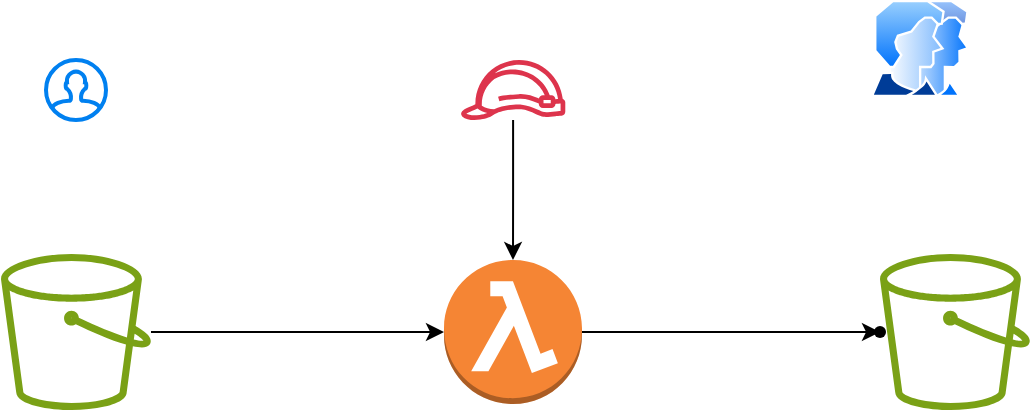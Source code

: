 <mxfile version="24.7.7">
  <diagram name="Page-1" id="Du8tpEmAWLCtTC_bsZYu">
    <mxGraphModel dx="819" dy="470" grid="1" gridSize="10" guides="1" tooltips="1" connect="1" arrows="1" fold="1" page="1" pageScale="1" pageWidth="1100" pageHeight="850" math="0" shadow="0">
      <root>
        <mxCell id="0" />
        <mxCell id="1" parent="0" />
        <mxCell id="xBA850rNsammbT_9LoxJ-6" value="" style="edgeStyle=orthogonalEdgeStyle;rounded=0;orthogonalLoop=1;jettySize=auto;html=1;" edge="1" parent="1" source="xBA850rNsammbT_9LoxJ-1" target="xBA850rNsammbT_9LoxJ-4">
          <mxGeometry relative="1" as="geometry" />
        </mxCell>
        <mxCell id="xBA850rNsammbT_9LoxJ-1" value="" style="sketch=0;outlineConnect=0;fontColor=#232F3E;gradientColor=none;fillColor=#DD344C;strokeColor=none;dashed=0;verticalLabelPosition=bottom;verticalAlign=top;align=center;html=1;fontSize=12;fontStyle=0;aspect=fixed;pointerEvents=1;shape=mxgraph.aws4.role;" vertex="1" parent="1">
          <mxGeometry x="320" y="190" width="53.18" height="30" as="geometry" />
        </mxCell>
        <mxCell id="xBA850rNsammbT_9LoxJ-11" value="" style="edgeStyle=orthogonalEdgeStyle;rounded=0;orthogonalLoop=1;jettySize=auto;html=1;" edge="1" parent="1" source="xBA850rNsammbT_9LoxJ-2" target="xBA850rNsammbT_9LoxJ-4">
          <mxGeometry relative="1" as="geometry">
            <mxPoint x="242.5" y="319" as="targetPoint" />
          </mxGeometry>
        </mxCell>
        <mxCell id="xBA850rNsammbT_9LoxJ-2" value="" style="sketch=0;outlineConnect=0;fontColor=#232F3E;gradientColor=none;fillColor=#7AA116;strokeColor=none;dashed=0;verticalLabelPosition=bottom;verticalAlign=top;align=center;html=1;fontSize=12;fontStyle=0;aspect=fixed;pointerEvents=1;shape=mxgraph.aws4.bucket;" vertex="1" parent="1">
          <mxGeometry x="90.5" y="287" width="75" height="78" as="geometry" />
        </mxCell>
        <mxCell id="xBA850rNsammbT_9LoxJ-3" value="" style="sketch=0;outlineConnect=0;fontColor=#232F3E;gradientColor=none;fillColor=#7AA116;strokeColor=none;dashed=0;verticalLabelPosition=bottom;verticalAlign=top;align=center;html=1;fontSize=12;fontStyle=0;aspect=fixed;pointerEvents=1;shape=mxgraph.aws4.bucket;" vertex="1" parent="1">
          <mxGeometry x="530" y="287" width="75" height="78" as="geometry" />
        </mxCell>
        <mxCell id="xBA850rNsammbT_9LoxJ-8" value="" style="edgeStyle=orthogonalEdgeStyle;rounded=0;orthogonalLoop=1;jettySize=auto;html=1;" edge="1" parent="1" source="xBA850rNsammbT_9LoxJ-4" target="xBA850rNsammbT_9LoxJ-7">
          <mxGeometry relative="1" as="geometry" />
        </mxCell>
        <mxCell id="xBA850rNsammbT_9LoxJ-4" value="" style="outlineConnect=0;dashed=0;verticalLabelPosition=bottom;verticalAlign=top;align=center;html=1;shape=mxgraph.aws3.lambda_function;fillColor=#F58534;gradientColor=none;" vertex="1" parent="1">
          <mxGeometry x="312" y="290" width="69" height="72" as="geometry" />
        </mxCell>
        <mxCell id="xBA850rNsammbT_9LoxJ-5" value="" style="html=1;verticalLabelPosition=bottom;align=center;labelBackgroundColor=#ffffff;verticalAlign=top;strokeWidth=2;strokeColor=#0080F0;shadow=0;dashed=0;shape=mxgraph.ios7.icons.user;" vertex="1" parent="1">
          <mxGeometry x="113" y="190" width="30" height="30" as="geometry" />
        </mxCell>
        <mxCell id="xBA850rNsammbT_9LoxJ-7" value="" style="shape=waypoint;sketch=0;size=6;pointerEvents=1;points=[];fillColor=#F58534;resizable=0;rotatable=0;perimeter=centerPerimeter;snapToPoint=1;verticalAlign=top;dashed=0;gradientColor=none;" vertex="1" parent="1">
          <mxGeometry x="520" y="316" width="20" height="20" as="geometry" />
        </mxCell>
        <mxCell id="xBA850rNsammbT_9LoxJ-14" value="" style="image;aspect=fixed;perimeter=ellipsePerimeter;html=1;align=center;shadow=0;dashed=0;spacingTop=3;image=img/lib/active_directory/user_accounts.svg;" vertex="1" parent="1">
          <mxGeometry x="525" y="160" width="50" height="48.5" as="geometry" />
        </mxCell>
      </root>
    </mxGraphModel>
  </diagram>
</mxfile>
